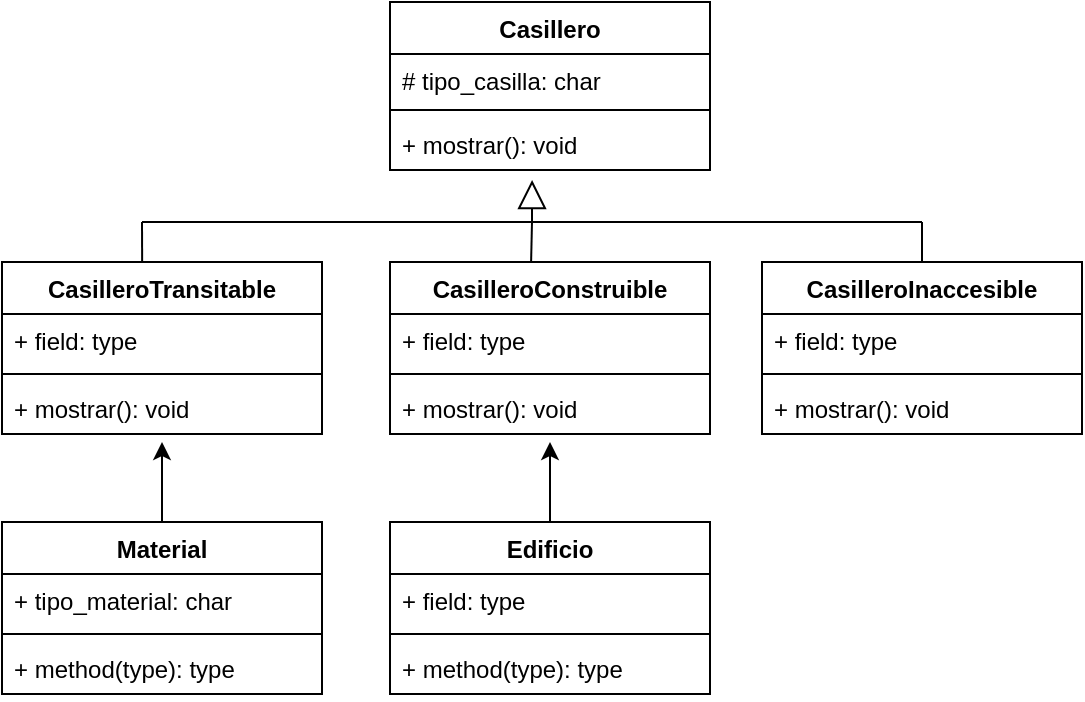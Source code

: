 <mxfile version="15.6.6" type="github">
  <diagram id="vtUZB4rt0rUGcdrNbonA" name="Page-1">
    <mxGraphModel dx="723" dy="375" grid="1" gridSize="10" guides="1" tooltips="1" connect="0" arrows="1" fold="1" page="1" pageScale="1" pageWidth="827" pageHeight="1169" math="0" shadow="0">
      <root>
        <mxCell id="0" />
        <mxCell id="1" parent="0" />
        <mxCell id="fppJg848sd56GSfXP1r1-1" value="Casillero" style="swimlane;fontStyle=1;align=center;verticalAlign=top;childLayout=stackLayout;horizontal=1;startSize=26;horizontalStack=0;resizeParent=1;resizeParentMax=0;resizeLast=0;collapsible=1;marginBottom=0;fillColor=default;strokeColor=default;fontColor=default;" parent="1" vertex="1">
          <mxGeometry x="334" y="20" width="160" height="84" as="geometry" />
        </mxCell>
        <mxCell id="fppJg848sd56GSfXP1r1-2" value="# tipo_casilla: char&#xa;" style="text;strokeColor=none;fillColor=none;align=left;verticalAlign=top;spacingLeft=4;spacingRight=4;overflow=hidden;rotatable=0;points=[[0,0.5],[1,0.5]];portConstraint=eastwest;fontColor=default;" parent="fppJg848sd56GSfXP1r1-1" vertex="1">
          <mxGeometry y="26" width="160" height="24" as="geometry" />
        </mxCell>
        <mxCell id="fppJg848sd56GSfXP1r1-3" value="" style="line;strokeWidth=1;fillColor=none;align=left;verticalAlign=middle;spacingTop=-1;spacingLeft=3;spacingRight=3;rotatable=0;labelPosition=right;points=[];portConstraint=eastwest;" parent="fppJg848sd56GSfXP1r1-1" vertex="1">
          <mxGeometry y="50" width="160" height="8" as="geometry" />
        </mxCell>
        <mxCell id="fppJg848sd56GSfXP1r1-4" value="+ mostrar(): void" style="text;strokeColor=none;fillColor=none;align=left;verticalAlign=top;spacingLeft=4;spacingRight=4;overflow=hidden;rotatable=0;points=[[0,0.5],[1,0.5]];portConstraint=eastwest;fontColor=default;" parent="fppJg848sd56GSfXP1r1-1" vertex="1">
          <mxGeometry y="58" width="160" height="26" as="geometry" />
        </mxCell>
        <mxCell id="fppJg848sd56GSfXP1r1-13" value="CasilleroTransitable" style="swimlane;fontStyle=1;align=center;verticalAlign=top;childLayout=stackLayout;horizontal=1;startSize=26;horizontalStack=0;resizeParent=1;resizeParentMax=0;resizeLast=0;collapsible=1;marginBottom=0;fontColor=default;strokeColor=default;fillColor=default;" parent="1" vertex="1">
          <mxGeometry x="140" y="150" width="160" height="86" as="geometry" />
        </mxCell>
        <mxCell id="fppJg848sd56GSfXP1r1-14" value="+ field: type" style="text;strokeColor=none;fillColor=none;align=left;verticalAlign=top;spacingLeft=4;spacingRight=4;overflow=hidden;rotatable=0;points=[[0,0.5],[1,0.5]];portConstraint=eastwest;fontColor=default;" parent="fppJg848sd56GSfXP1r1-13" vertex="1">
          <mxGeometry y="26" width="160" height="26" as="geometry" />
        </mxCell>
        <mxCell id="fppJg848sd56GSfXP1r1-15" value="" style="line;strokeWidth=1;fillColor=none;align=left;verticalAlign=middle;spacingTop=-1;spacingLeft=3;spacingRight=3;rotatable=0;labelPosition=right;points=[];portConstraint=eastwest;fontColor=default;" parent="fppJg848sd56GSfXP1r1-13" vertex="1">
          <mxGeometry y="52" width="160" height="8" as="geometry" />
        </mxCell>
        <mxCell id="fppJg848sd56GSfXP1r1-16" value="+ mostrar(): void" style="text;strokeColor=none;fillColor=none;align=left;verticalAlign=top;spacingLeft=4;spacingRight=4;overflow=hidden;rotatable=0;points=[[0,0.5],[1,0.5]];portConstraint=eastwest;fontColor=default;" parent="fppJg848sd56GSfXP1r1-13" vertex="1">
          <mxGeometry y="60" width="160" height="26" as="geometry" />
        </mxCell>
        <mxCell id="fppJg848sd56GSfXP1r1-17" value="CasilleroConstruible" style="swimlane;fontStyle=1;align=center;verticalAlign=top;childLayout=stackLayout;horizontal=1;startSize=26;horizontalStack=0;resizeParent=1;resizeParentMax=0;resizeLast=0;collapsible=1;marginBottom=0;fontColor=default;strokeColor=default;fillColor=default;" parent="1" vertex="1">
          <mxGeometry x="334" y="150" width="160" height="86" as="geometry" />
        </mxCell>
        <mxCell id="fppJg848sd56GSfXP1r1-18" value="+ field: type" style="text;strokeColor=none;fillColor=none;align=left;verticalAlign=top;spacingLeft=4;spacingRight=4;overflow=hidden;rotatable=0;points=[[0,0.5],[1,0.5]];portConstraint=eastwest;fontColor=default;" parent="fppJg848sd56GSfXP1r1-17" vertex="1">
          <mxGeometry y="26" width="160" height="26" as="geometry" />
        </mxCell>
        <mxCell id="fppJg848sd56GSfXP1r1-19" value="" style="line;strokeWidth=1;fillColor=none;align=left;verticalAlign=middle;spacingTop=-1;spacingLeft=3;spacingRight=3;rotatable=0;labelPosition=right;points=[];portConstraint=eastwest;fontColor=default;" parent="fppJg848sd56GSfXP1r1-17" vertex="1">
          <mxGeometry y="52" width="160" height="8" as="geometry" />
        </mxCell>
        <mxCell id="fppJg848sd56GSfXP1r1-20" value="+ mostrar(): void" style="text;strokeColor=none;fillColor=none;align=left;verticalAlign=top;spacingLeft=4;spacingRight=4;overflow=hidden;rotatable=0;points=[[0,0.5],[1,0.5]];portConstraint=eastwest;fontColor=default;" parent="fppJg848sd56GSfXP1r1-17" vertex="1">
          <mxGeometry y="60" width="160" height="26" as="geometry" />
        </mxCell>
        <mxCell id="fppJg848sd56GSfXP1r1-21" value="CasilleroInaccesible" style="swimlane;fontStyle=1;align=center;verticalAlign=top;childLayout=stackLayout;horizontal=1;startSize=26;horizontalStack=0;resizeParent=1;resizeParentMax=0;resizeLast=0;collapsible=1;marginBottom=0;fontColor=default;strokeColor=default;fillColor=default;" parent="1" vertex="1">
          <mxGeometry x="520" y="150" width="160" height="86" as="geometry" />
        </mxCell>
        <mxCell id="fppJg848sd56GSfXP1r1-22" value="+ field: type" style="text;strokeColor=none;fillColor=none;align=left;verticalAlign=top;spacingLeft=4;spacingRight=4;overflow=hidden;rotatable=0;points=[[0,0.5],[1,0.5]];portConstraint=eastwest;fontColor=default;" parent="fppJg848sd56GSfXP1r1-21" vertex="1">
          <mxGeometry y="26" width="160" height="26" as="geometry" />
        </mxCell>
        <mxCell id="fppJg848sd56GSfXP1r1-23" value="" style="line;strokeWidth=1;fillColor=none;align=left;verticalAlign=middle;spacingTop=-1;spacingLeft=3;spacingRight=3;rotatable=0;labelPosition=right;points=[];portConstraint=eastwest;fontColor=default;" parent="fppJg848sd56GSfXP1r1-21" vertex="1">
          <mxGeometry y="52" width="160" height="8" as="geometry" />
        </mxCell>
        <mxCell id="fppJg848sd56GSfXP1r1-24" value="+ mostrar(): void" style="text;strokeColor=none;fillColor=none;align=left;verticalAlign=top;spacingLeft=4;spacingRight=4;overflow=hidden;rotatable=0;points=[[0,0.5],[1,0.5]];portConstraint=eastwest;fontColor=default;" parent="fppJg848sd56GSfXP1r1-21" vertex="1">
          <mxGeometry y="60" width="160" height="26" as="geometry" />
        </mxCell>
        <mxCell id="fppJg848sd56GSfXP1r1-30" value="" style="endArrow=block;endFill=0;endSize=12;html=1;rounded=0;labelBackgroundColor=default;fontColor=default;strokeColor=default;entryX=0.444;entryY=1.192;entryDx=0;entryDy=0;entryPerimeter=0;" parent="1" target="fppJg848sd56GSfXP1r1-4" edge="1">
          <mxGeometry width="160" relative="1" as="geometry">
            <mxPoint x="405" y="130" as="sourcePoint" />
            <mxPoint x="470" y="300" as="targetPoint" />
          </mxGeometry>
        </mxCell>
        <mxCell id="fppJg848sd56GSfXP1r1-32" value="" style="endArrow=none;html=1;rounded=0;labelBackgroundColor=default;fontColor=default;strokeColor=default;" parent="1" edge="1">
          <mxGeometry width="50" height="50" relative="1" as="geometry">
            <mxPoint x="210" y="130" as="sourcePoint" />
            <mxPoint x="600" y="130" as="targetPoint" />
          </mxGeometry>
        </mxCell>
        <mxCell id="fppJg848sd56GSfXP1r1-33" value="" style="endArrow=none;html=1;rounded=0;labelBackgroundColor=default;fontColor=default;strokeColor=default;exitX=0.438;exitY=0;exitDx=0;exitDy=0;exitPerimeter=0;" parent="1" source="fppJg848sd56GSfXP1r1-13" edge="1">
          <mxGeometry width="50" height="50" relative="1" as="geometry">
            <mxPoint x="330" y="200" as="sourcePoint" />
            <mxPoint x="210" y="130" as="targetPoint" />
          </mxGeometry>
        </mxCell>
        <mxCell id="fppJg848sd56GSfXP1r1-37" value="" style="endArrow=none;html=1;rounded=0;labelBackgroundColor=default;fontColor=default;strokeColor=default;exitX=0.5;exitY=0;exitDx=0;exitDy=0;" parent="1" source="fppJg848sd56GSfXP1r1-21" edge="1">
          <mxGeometry width="50" height="50" relative="1" as="geometry">
            <mxPoint x="520" y="200" as="sourcePoint" />
            <mxPoint x="600" y="130" as="targetPoint" />
          </mxGeometry>
        </mxCell>
        <mxCell id="fppJg848sd56GSfXP1r1-40" value="" style="endArrow=none;html=1;rounded=0;labelBackgroundColor=default;fontColor=default;strokeColor=default;targetPerimeterSpacing=10;exitX=0.441;exitY=-0.003;exitDx=0;exitDy=0;exitPerimeter=0;" parent="1" source="fppJg848sd56GSfXP1r1-17" edge="1">
          <mxGeometry width="50" height="50" relative="1" as="geometry">
            <mxPoint x="380" y="170" as="sourcePoint" />
            <mxPoint x="405" y="130" as="targetPoint" />
          </mxGeometry>
        </mxCell>
        <mxCell id="8ki86wJWASmrJ1WtXLD7-8" value="" style="edgeStyle=orthogonalEdgeStyle;rounded=0;orthogonalLoop=1;jettySize=auto;html=1;labelBackgroundColor=default;fontColor=default;strokeColor=default;" edge="1" parent="1" source="fppJg848sd56GSfXP1r1-41">
          <mxGeometry relative="1" as="geometry">
            <mxPoint x="220" y="240" as="targetPoint" />
          </mxGeometry>
        </mxCell>
        <mxCell id="fppJg848sd56GSfXP1r1-41" value="Material" style="swimlane;fontStyle=1;align=center;verticalAlign=top;childLayout=stackLayout;horizontal=1;startSize=26;horizontalStack=0;resizeParent=1;resizeParentMax=0;resizeLast=0;collapsible=1;marginBottom=0;fontColor=default;strokeColor=default;fillColor=default;" parent="1" vertex="1">
          <mxGeometry x="140" y="280" width="160" height="86" as="geometry" />
        </mxCell>
        <mxCell id="fppJg848sd56GSfXP1r1-42" value="+ tipo_material: char" style="text;strokeColor=none;fillColor=none;align=left;verticalAlign=top;spacingLeft=4;spacingRight=4;overflow=hidden;rotatable=0;points=[[0,0.5],[1,0.5]];portConstraint=eastwest;fontColor=default;" parent="fppJg848sd56GSfXP1r1-41" vertex="1">
          <mxGeometry y="26" width="160" height="26" as="geometry" />
        </mxCell>
        <mxCell id="fppJg848sd56GSfXP1r1-43" value="" style="line;strokeWidth=1;fillColor=none;align=left;verticalAlign=middle;spacingTop=-1;spacingLeft=3;spacingRight=3;rotatable=0;labelPosition=right;points=[];portConstraint=eastwest;fontColor=default;" parent="fppJg848sd56GSfXP1r1-41" vertex="1">
          <mxGeometry y="52" width="160" height="8" as="geometry" />
        </mxCell>
        <mxCell id="fppJg848sd56GSfXP1r1-44" value="+ method(type): type" style="text;strokeColor=none;fillColor=none;align=left;verticalAlign=top;spacingLeft=4;spacingRight=4;overflow=hidden;rotatable=0;points=[[0,0.5],[1,0.5]];portConstraint=eastwest;fontColor=default;" parent="fppJg848sd56GSfXP1r1-41" vertex="1">
          <mxGeometry y="60" width="160" height="26" as="geometry" />
        </mxCell>
        <mxCell id="8ki86wJWASmrJ1WtXLD7-7" value="" style="edgeStyle=orthogonalEdgeStyle;rounded=0;orthogonalLoop=1;jettySize=auto;html=1;labelBackgroundColor=default;fontColor=default;strokeColor=default;" edge="1" parent="1" source="8ki86wJWASmrJ1WtXLD7-1">
          <mxGeometry relative="1" as="geometry">
            <mxPoint x="414" y="240" as="targetPoint" />
          </mxGeometry>
        </mxCell>
        <mxCell id="8ki86wJWASmrJ1WtXLD7-1" value="Edificio" style="swimlane;fontStyle=1;align=center;verticalAlign=top;childLayout=stackLayout;horizontal=1;startSize=26;horizontalStack=0;resizeParent=1;resizeParentMax=0;resizeLast=0;collapsible=1;marginBottom=0;fontColor=default;fillColor=default;strokeColor=default;" vertex="1" parent="1">
          <mxGeometry x="334" y="280" width="160" height="86" as="geometry" />
        </mxCell>
        <mxCell id="8ki86wJWASmrJ1WtXLD7-2" value="+ field: type" style="text;strokeColor=none;fillColor=none;align=left;verticalAlign=top;spacingLeft=4;spacingRight=4;overflow=hidden;rotatable=0;points=[[0,0.5],[1,0.5]];portConstraint=eastwest;fontColor=default;" vertex="1" parent="8ki86wJWASmrJ1WtXLD7-1">
          <mxGeometry y="26" width="160" height="26" as="geometry" />
        </mxCell>
        <mxCell id="8ki86wJWASmrJ1WtXLD7-3" value="" style="line;strokeWidth=1;fillColor=none;align=left;verticalAlign=middle;spacingTop=-1;spacingLeft=3;spacingRight=3;rotatable=0;labelPosition=right;points=[];portConstraint=eastwest;" vertex="1" parent="8ki86wJWASmrJ1WtXLD7-1">
          <mxGeometry y="52" width="160" height="8" as="geometry" />
        </mxCell>
        <mxCell id="8ki86wJWASmrJ1WtXLD7-4" value="+ method(type): type" style="text;strokeColor=none;fillColor=none;align=left;verticalAlign=top;spacingLeft=4;spacingRight=4;overflow=hidden;rotatable=0;points=[[0,0.5],[1,0.5]];portConstraint=eastwest;" vertex="1" parent="8ki86wJWASmrJ1WtXLD7-1">
          <mxGeometry y="60" width="160" height="26" as="geometry" />
        </mxCell>
      </root>
    </mxGraphModel>
  </diagram>
</mxfile>
